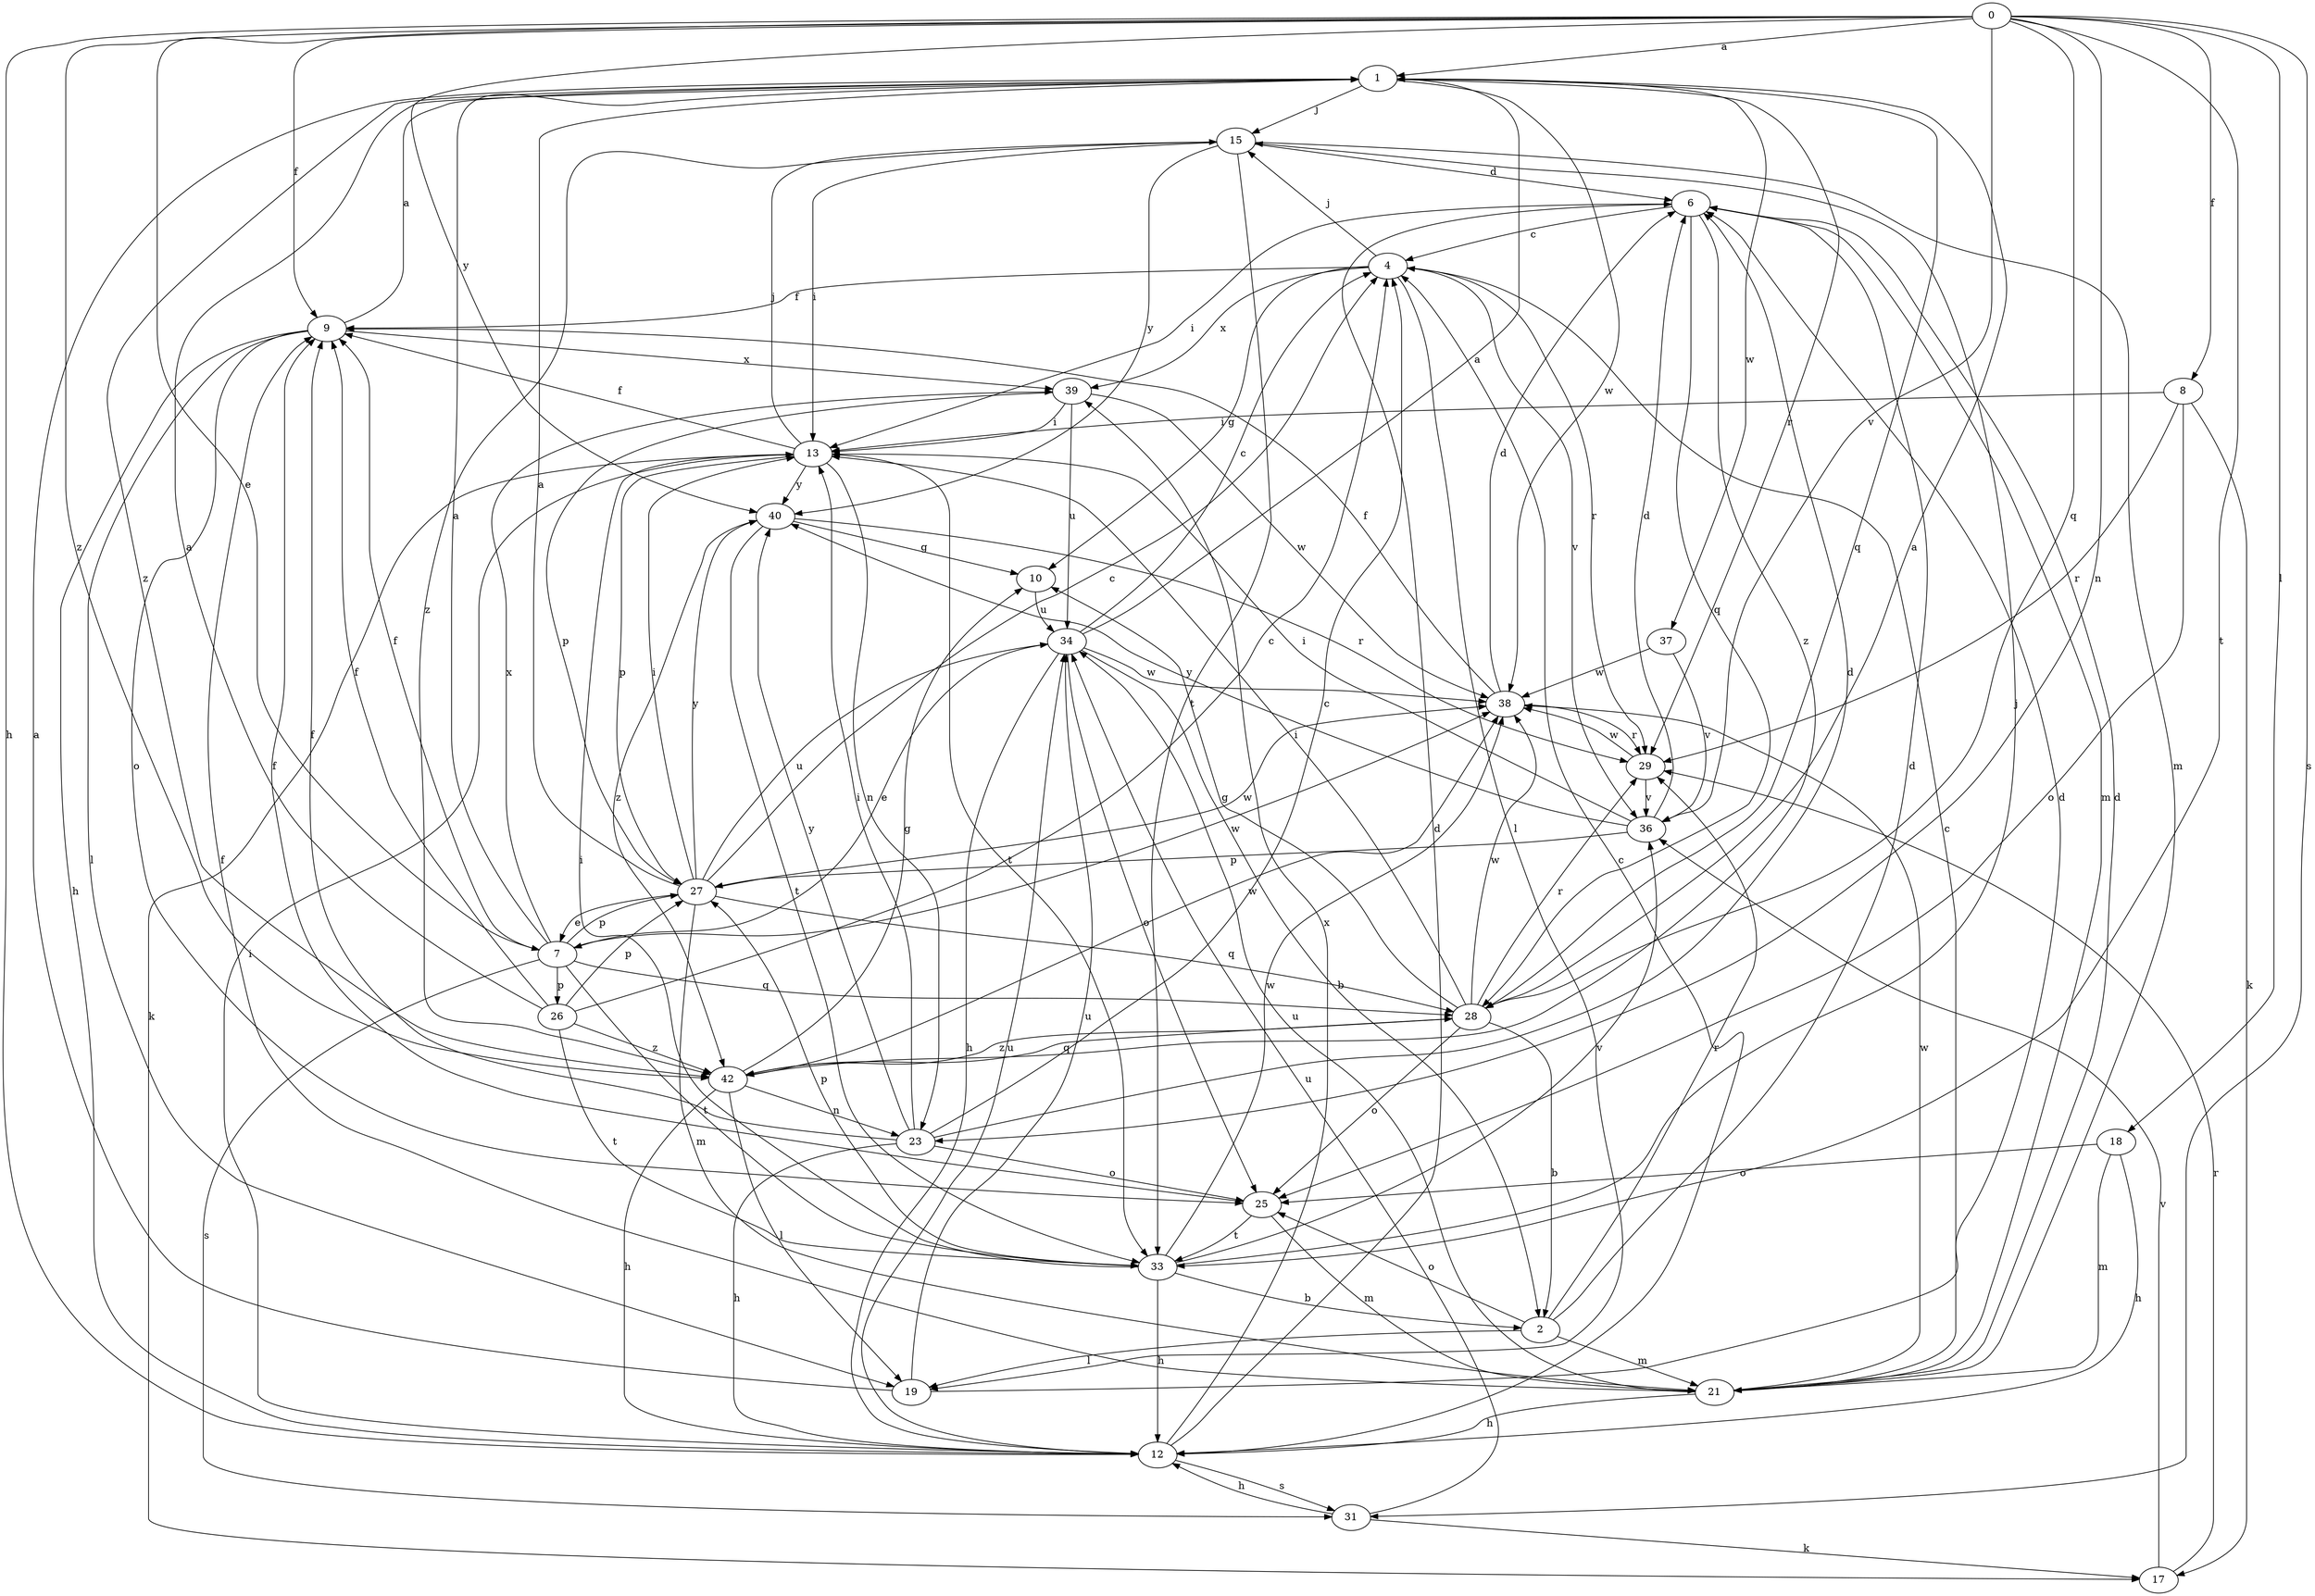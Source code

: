 strict digraph  {
0;
1;
2;
4;
6;
7;
8;
9;
10;
12;
13;
15;
17;
18;
19;
21;
23;
25;
26;
27;
28;
29;
31;
33;
34;
36;
37;
38;
39;
40;
42;
0 -> 1  [label=a];
0 -> 7  [label=e];
0 -> 8  [label=f];
0 -> 9  [label=f];
0 -> 12  [label=h];
0 -> 18  [label=l];
0 -> 23  [label=n];
0 -> 28  [label=q];
0 -> 31  [label=s];
0 -> 33  [label=t];
0 -> 36  [label=v];
0 -> 40  [label=y];
0 -> 42  [label=z];
1 -> 15  [label=j];
1 -> 28  [label=q];
1 -> 29  [label=r];
1 -> 37  [label=w];
1 -> 38  [label=w];
1 -> 42  [label=z];
2 -> 6  [label=d];
2 -> 19  [label=l];
2 -> 21  [label=m];
2 -> 25  [label=o];
2 -> 29  [label=r];
4 -> 9  [label=f];
4 -> 10  [label=g];
4 -> 15  [label=j];
4 -> 19  [label=l];
4 -> 29  [label=r];
4 -> 36  [label=v];
4 -> 39  [label=x];
6 -> 4  [label=c];
6 -> 13  [label=i];
6 -> 21  [label=m];
6 -> 28  [label=q];
6 -> 42  [label=z];
7 -> 1  [label=a];
7 -> 9  [label=f];
7 -> 26  [label=p];
7 -> 27  [label=p];
7 -> 28  [label=q];
7 -> 31  [label=s];
7 -> 33  [label=t];
7 -> 38  [label=w];
7 -> 39  [label=x];
8 -> 13  [label=i];
8 -> 17  [label=k];
8 -> 25  [label=o];
8 -> 29  [label=r];
9 -> 1  [label=a];
9 -> 12  [label=h];
9 -> 19  [label=l];
9 -> 25  [label=o];
9 -> 39  [label=x];
10 -> 34  [label=u];
12 -> 4  [label=c];
12 -> 6  [label=d];
12 -> 13  [label=i];
12 -> 31  [label=s];
12 -> 34  [label=u];
12 -> 39  [label=x];
13 -> 9  [label=f];
13 -> 15  [label=j];
13 -> 17  [label=k];
13 -> 23  [label=n];
13 -> 27  [label=p];
13 -> 33  [label=t];
13 -> 40  [label=y];
15 -> 6  [label=d];
15 -> 13  [label=i];
15 -> 21  [label=m];
15 -> 33  [label=t];
15 -> 40  [label=y];
15 -> 42  [label=z];
17 -> 29  [label=r];
17 -> 36  [label=v];
18 -> 12  [label=h];
18 -> 21  [label=m];
18 -> 25  [label=o];
19 -> 1  [label=a];
19 -> 6  [label=d];
19 -> 34  [label=u];
21 -> 4  [label=c];
21 -> 6  [label=d];
21 -> 9  [label=f];
21 -> 12  [label=h];
21 -> 34  [label=u];
21 -> 38  [label=w];
23 -> 4  [label=c];
23 -> 6  [label=d];
23 -> 9  [label=f];
23 -> 12  [label=h];
23 -> 13  [label=i];
23 -> 25  [label=o];
23 -> 40  [label=y];
25 -> 9  [label=f];
25 -> 21  [label=m];
25 -> 33  [label=t];
26 -> 1  [label=a];
26 -> 4  [label=c];
26 -> 9  [label=f];
26 -> 27  [label=p];
26 -> 33  [label=t];
26 -> 42  [label=z];
27 -> 1  [label=a];
27 -> 4  [label=c];
27 -> 7  [label=e];
27 -> 13  [label=i];
27 -> 21  [label=m];
27 -> 28  [label=q];
27 -> 34  [label=u];
27 -> 38  [label=w];
27 -> 40  [label=y];
28 -> 1  [label=a];
28 -> 2  [label=b];
28 -> 10  [label=g];
28 -> 13  [label=i];
28 -> 25  [label=o];
28 -> 29  [label=r];
28 -> 38  [label=w];
28 -> 42  [label=z];
29 -> 36  [label=v];
29 -> 38  [label=w];
31 -> 12  [label=h];
31 -> 17  [label=k];
31 -> 34  [label=u];
33 -> 2  [label=b];
33 -> 12  [label=h];
33 -> 13  [label=i];
33 -> 15  [label=j];
33 -> 27  [label=p];
33 -> 36  [label=v];
33 -> 38  [label=w];
34 -> 1  [label=a];
34 -> 2  [label=b];
34 -> 4  [label=c];
34 -> 7  [label=e];
34 -> 12  [label=h];
34 -> 25  [label=o];
34 -> 38  [label=w];
36 -> 6  [label=d];
36 -> 13  [label=i];
36 -> 27  [label=p];
36 -> 40  [label=y];
37 -> 36  [label=v];
37 -> 38  [label=w];
38 -> 6  [label=d];
38 -> 9  [label=f];
38 -> 29  [label=r];
39 -> 13  [label=i];
39 -> 27  [label=p];
39 -> 34  [label=u];
39 -> 38  [label=w];
40 -> 10  [label=g];
40 -> 29  [label=r];
40 -> 33  [label=t];
40 -> 42  [label=z];
42 -> 10  [label=g];
42 -> 12  [label=h];
42 -> 19  [label=l];
42 -> 23  [label=n];
42 -> 28  [label=q];
42 -> 38  [label=w];
}
